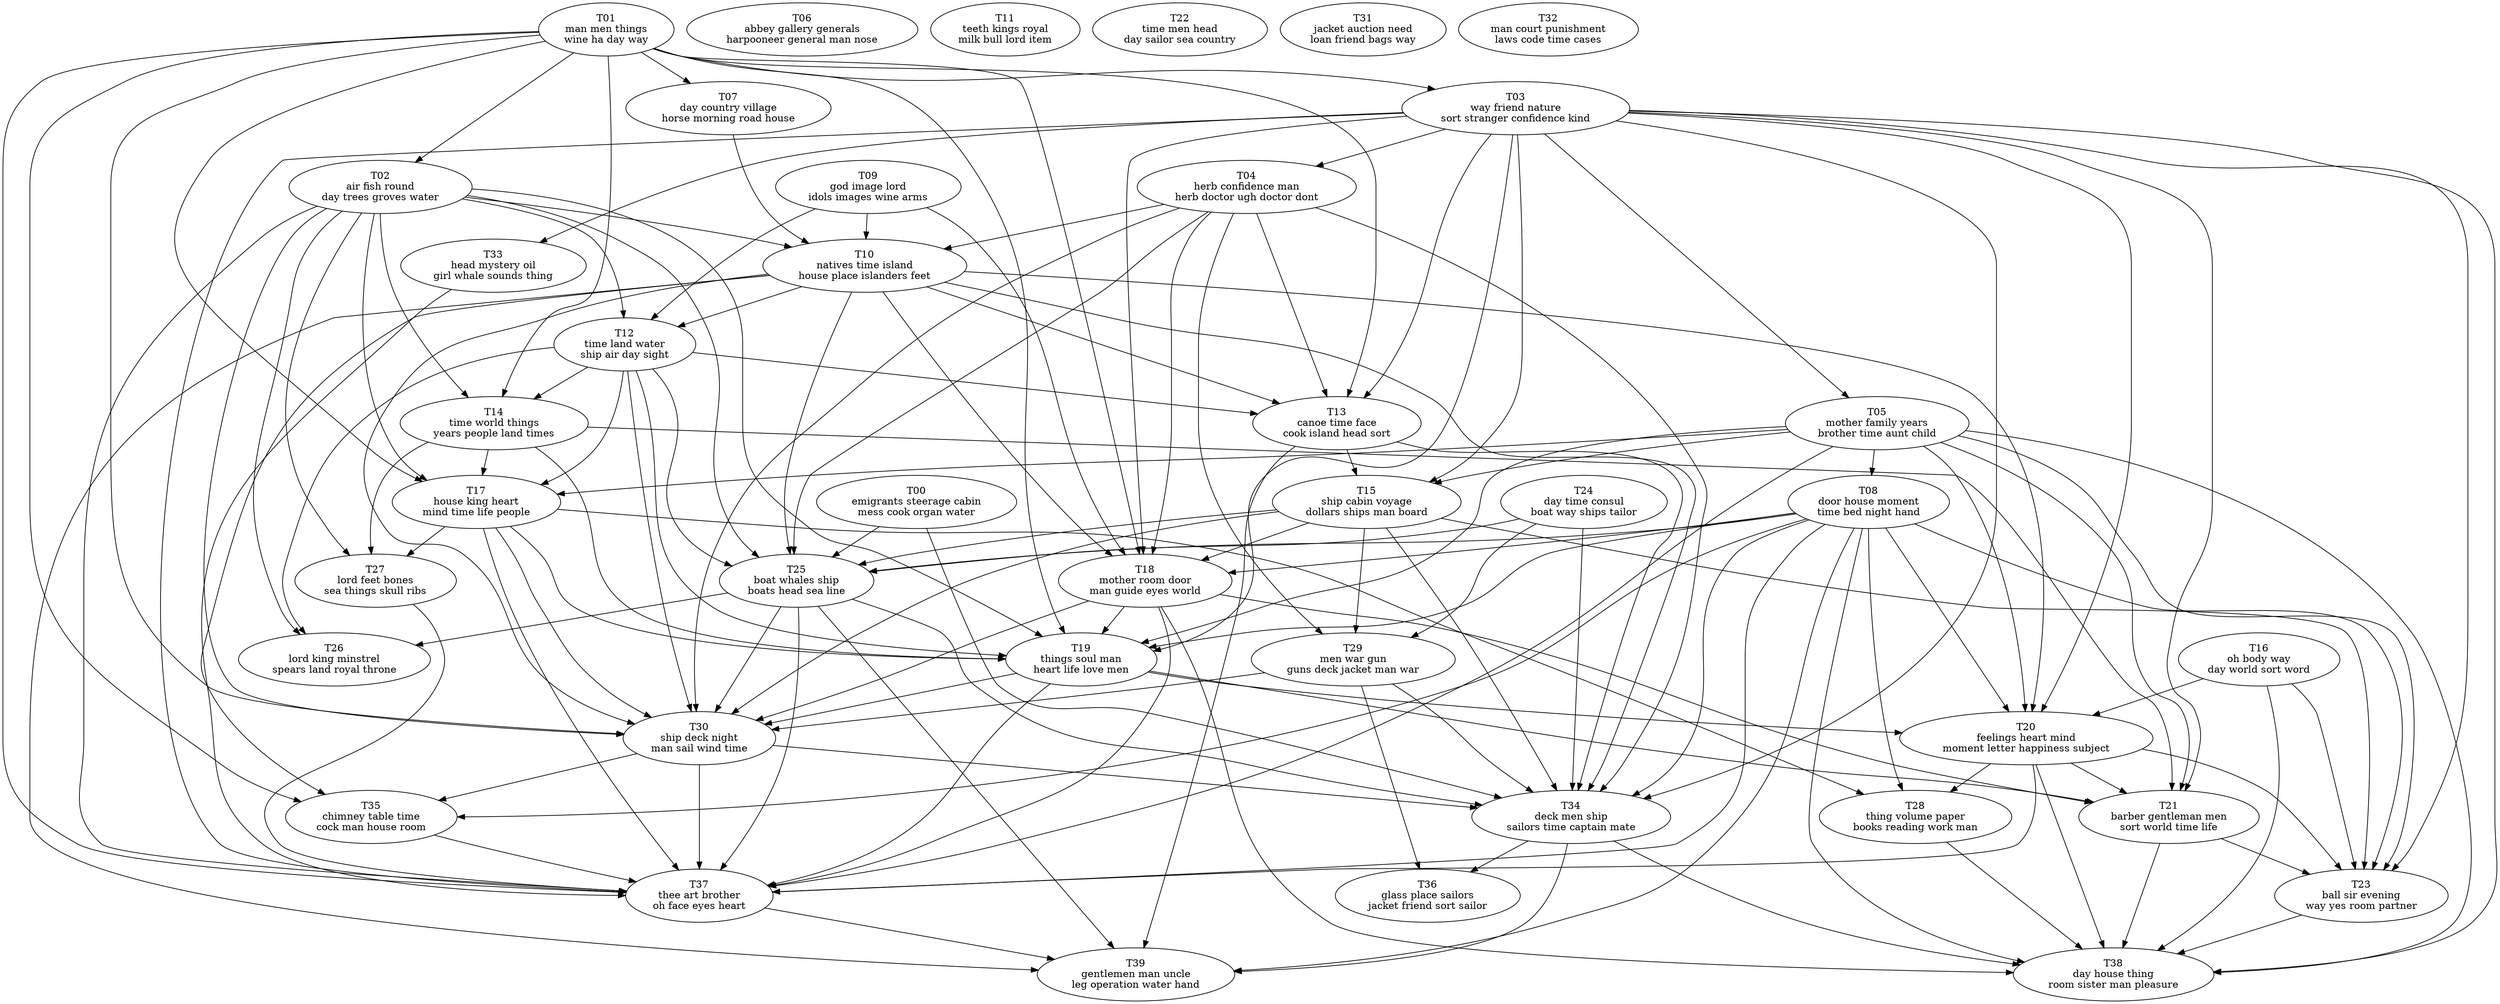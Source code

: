 digraph G {
# Nodes
	T00 [label="T00\nemigrants steerage cabin\nmess cook organ water"]
	T01 [label="T01\nman men things\nwine ha day way"]
	T02 [label="T02\nair fish round\nday trees groves water"]
	T03 [label="T03\nway friend nature\nsort stranger confidence kind"]
	T04 [label="T04\nherb confidence man\nherb doctor ugh doctor dont"]
	T05 [label="T05\nmother family years\nbrother time aunt child"]
	T06 [label="T06\nabbey gallery generals\nharpooneer general man nose"]
	T07 [label="T07\nday country village\nhorse morning road house"]
	T08 [label="T08\ndoor house moment\ntime bed night hand"]
	T09 [label="T09\ngod image lord\nidols images wine arms"]
	T10 [label="T10\nnatives time island\nhouse place islanders feet"]
	T11 [label="T11\nteeth kings royal\nmilk bull lord item"]
	T12 [label="T12\ntime land water\nship air day sight"]
	T13 [label="T13\ncanoe time face\ncook island head sort"]
	T14 [label="T14\ntime world things\nyears people land times"]
	T15 [label="T15\nship cabin voyage\ndollars ships man board"]
	T16 [label="T16\noh body way\nday world sort word"]
	T17 [label="T17\nhouse king heart\nmind time life people"]
	T18 [label="T18\nmother room door\nman guide eyes world"]
	T19 [label="T19\nthings soul man\nheart life love men"]
	T20 [label="T20\nfeelings heart mind\nmoment letter happiness subject"]
	T21 [label="T21\nbarber gentleman men\nsort world time life"]
	T22 [label="T22\ntime men head\nday sailor sea country"]
	T23 [label="T23\nball sir evening\nway yes room partner"]
	T24 [label="T24\nday time consul\nboat way ships tailor"]
	T25 [label="T25\nboat whales ship\nboats head sea line"]
	T26 [label="T26\nlord king minstrel\nspears land royal throne"]
	T27 [label="T27\nlord feet bones\nsea things skull ribs"]
	T28 [label="T28\nthing volume paper\nbooks reading work man"]
	T29 [label="T29\nmen war gun\nguns deck jacket man war"]
	T30 [label="T30\nship deck night\nman sail wind time"]
	T31 [label="T31\njacket auction need\nloan friend bags way"]
	T32 [label="T32\nman court punishment\nlaws code time cases"]
	T33 [label="T33\nhead mystery oil\ngirl whale sounds thing"]
	T34 [label="T34\ndeck men ship\nsailors time captain mate"]
	T35 [label="T35\nchimney table time\ncock man house room"]
	T36 [label="T36\nglass place sailors\njacket friend sort sailor"]
	T37 [label="T37\nthee art brother\noh face eyes heart"]
	T38 [label="T38\nday house thing\nroom sister man pleasure"]
	T39 [label="T39\ngentlemen man uncle\nleg operation water hand"]
# Edges
	T00 -> T25
	T00 -> T34
	T01 -> T02
	T01 -> T03
	T01 -> T07
	T01 -> T13
	T01 -> T14
	T01 -> T17
	T01 -> T18
	T01 -> T19
	T01 -> T30
	T01 -> T35
	T01 -> T37
	T02 -> T10
	T02 -> T12
	T02 -> T14
	T02 -> T17
	T02 -> T19
	T02 -> T25
	T02 -> T26
	T02 -> T27
	T02 -> T30
	T02 -> T37
	T03 -> T04
	T03 -> T05
	T03 -> T13
	T03 -> T15
	T03 -> T18
	T03 -> T19
	T03 -> T20
	T03 -> T21
	T03 -> T23
	T03 -> T33
	T03 -> T34
	T03 -> T37
	T03 -> T38
	T04 -> T10
	T04 -> T13
	T04 -> T18
	T04 -> T25
	T04 -> T29
	T04 -> T30
	T04 -> T34
	T05 -> T08
	T05 -> T15
	T05 -> T17
	T05 -> T19
	T05 -> T20
	T05 -> T21
	T05 -> T23
	T05 -> T37
	T05 -> T38
	T07 -> T10
	T08 -> T18
	T08 -> T19
	T08 -> T20
	T08 -> T23
	T08 -> T25
	T08 -> T28
	T08 -> T34
	T08 -> T35
	T08 -> T37
	T08 -> T38
	T08 -> T39
	T09 -> T10
	T09 -> T12
	T09 -> T18
	T10 -> T12
	T10 -> T13
	T10 -> T18
	T10 -> T20
	T10 -> T25
	T10 -> T30
	T10 -> T34
	T10 -> T35
	T10 -> T39
	T12 -> T13
	T12 -> T14
	T12 -> T17
	T12 -> T19
	T12 -> T25
	T12 -> T26
	T12 -> T30
	T13 -> T15
	T13 -> T34
	T13 -> T39
	T14 -> T17
	T14 -> T19
	T14 -> T21
	T14 -> T27
	T15 -> T18
	T15 -> T23
	T15 -> T25
	T15 -> T29
	T15 -> T30
	T15 -> T34
	T16 -> T20
	T16 -> T23
	T16 -> T38
	T17 -> T19
	T17 -> T27
	T17 -> T28
	T17 -> T30
	T17 -> T37
	T18 -> T19
	T18 -> T21
	T18 -> T30
	T18 -> T37
	T18 -> T38
	T19 -> T20
	T19 -> T21
	T19 -> T30
	T19 -> T37
	T20 -> T21
	T20 -> T23
	T20 -> T28
	T20 -> T37
	T20 -> T38
	T21 -> T23
	T21 -> T38
	T23 -> T38
	T24 -> T25
	T24 -> T29
	T24 -> T34
	T25 -> T26
	T25 -> T30
	T25 -> T34
	T25 -> T37
	T25 -> T39
	T27 -> T37
	T28 -> T38
	T29 -> T30
	T29 -> T34
	T29 -> T36
	T30 -> T34
	T30 -> T35
	T30 -> T37
	T33 -> T37
	T34 -> T36
	T34 -> T38
	T34 -> T39
	T35 -> T37
	T37 -> T39
}
